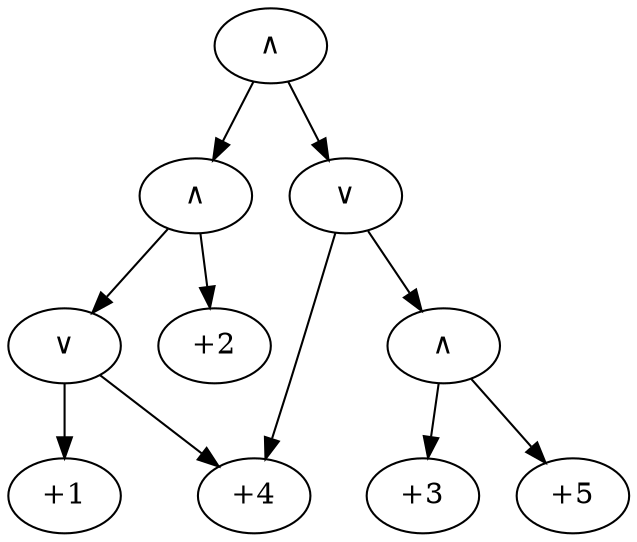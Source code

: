 digraph {
 t0 [label="+1"];
 t1 [label="+4"];
 t2 [label="∨"];
 t2 -> t0;
 t2 -> t1;
 t3 [label="+2"];
 t4 [label="∧"];
 t4 -> t2;
 t4 -> t3;
 t5 [label="+3"];
 t6 [label="+5"];
 t7 [label="∧"];
 t7 -> t5;
 t7 -> t6;
 t8 [label="∨"];
 t8 -> t7;
 t8 -> t1;
 t9 [label="∧"];
 t9 -> t4;
 t9 -> t8;
 }